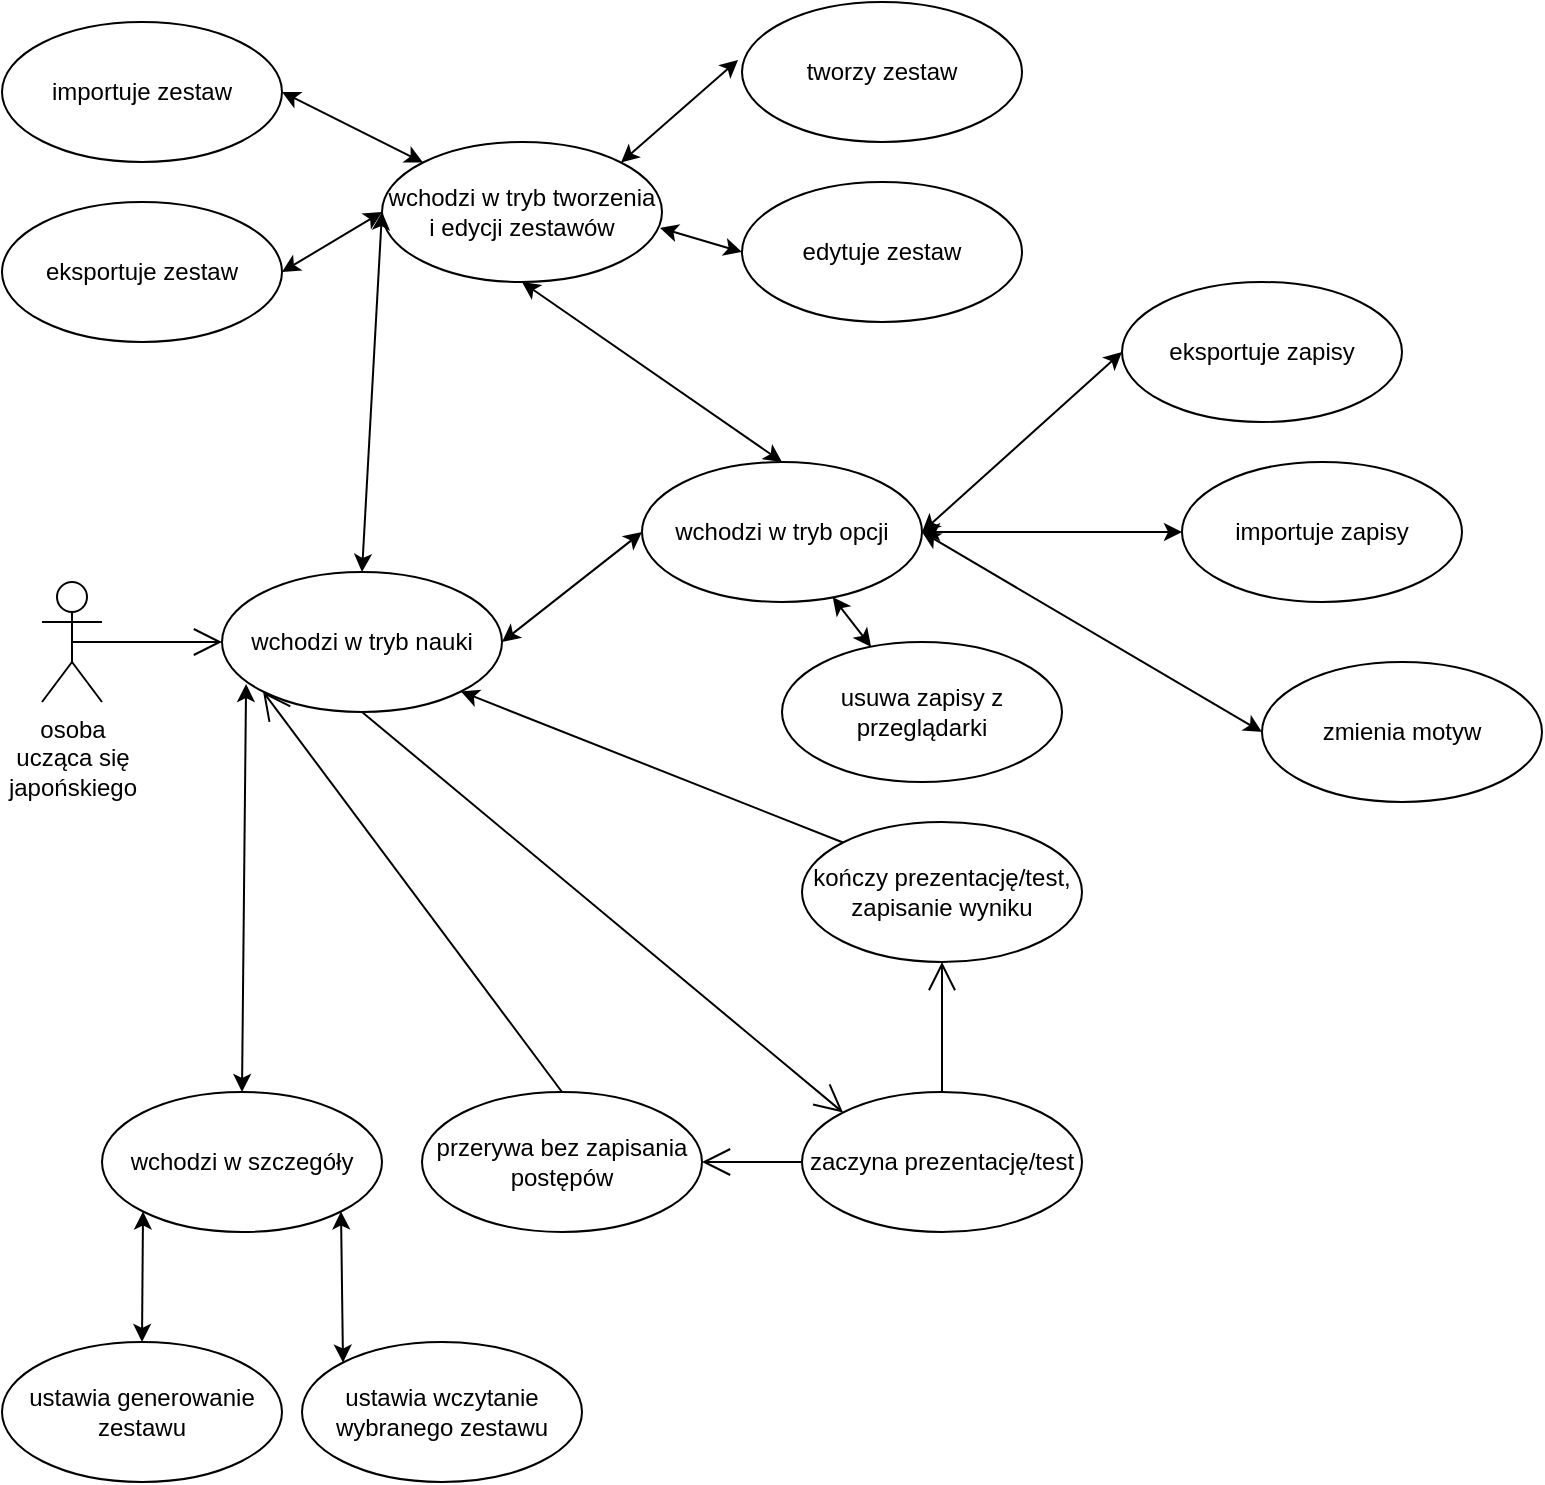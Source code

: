 <mxfile version="13.6.6" type="device"><diagram id="kh81_xtbPynw8AevesPh" name="Page-1"><mxGraphModel dx="1422" dy="791" grid="1" gridSize="10" guides="1" tooltips="1" connect="1" arrows="1" fold="1" page="1" pageScale="1" pageWidth="827" pageHeight="1169" math="0" shadow="0"><root><mxCell id="0"/><mxCell id="1" parent="0"/><mxCell id="7jMAkGjIqNAk3ZrKglEQ-1" value="&lt;div&gt;osoba&lt;br&gt;&lt;/div&gt;&lt;div&gt;ucząca się&lt;br&gt;&lt;/div&gt;&lt;div&gt;japońskiego&lt;/div&gt;" style="shape=umlActor;verticalLabelPosition=bottom;verticalAlign=top;html=1;" vertex="1" parent="1"><mxGeometry x="40" y="330" width="30" height="60" as="geometry"/></mxCell><mxCell id="7jMAkGjIqNAk3ZrKglEQ-2" value="wchodzi w tryb nauki" style="ellipse;whiteSpace=wrap;html=1;" vertex="1" parent="1"><mxGeometry x="130" y="325" width="140" height="70" as="geometry"/></mxCell><mxCell id="7jMAkGjIqNAk3ZrKglEQ-3" value="wchodzi w tryb opcji" style="ellipse;whiteSpace=wrap;html=1;" vertex="1" parent="1"><mxGeometry x="340" y="270" width="140" height="70" as="geometry"/></mxCell><mxCell id="7jMAkGjIqNAk3ZrKglEQ-4" value="wchodzi w tryb tworzenia i edycji zestawów" style="ellipse;whiteSpace=wrap;html=1;" vertex="1" parent="1"><mxGeometry x="210" y="110" width="140" height="70" as="geometry"/></mxCell><mxCell id="7jMAkGjIqNAk3ZrKglEQ-8" value="" style="endArrow=open;endFill=1;endSize=12;html=1;exitX=0.5;exitY=0.5;exitDx=0;exitDy=0;exitPerimeter=0;entryX=0;entryY=0.5;entryDx=0;entryDy=0;" edge="1" parent="1" source="7jMAkGjIqNAk3ZrKglEQ-1" target="7jMAkGjIqNAk3ZrKglEQ-2"><mxGeometry width="160" relative="1" as="geometry"><mxPoint x="90" y="330" as="sourcePoint"/><mxPoint x="250" y="330" as="targetPoint"/></mxGeometry></mxCell><mxCell id="7jMAkGjIqNAk3ZrKglEQ-12" value="" style="endArrow=open;endFill=1;endSize=12;html=1;exitX=0.5;exitY=1;exitDx=0;exitDy=0;entryX=0;entryY=0;entryDx=0;entryDy=0;" edge="1" parent="1" source="7jMAkGjIqNAk3ZrKglEQ-2" target="7jMAkGjIqNAk3ZrKglEQ-19"><mxGeometry width="160" relative="1" as="geometry"><mxPoint x="100" y="584" as="sourcePoint"/><mxPoint x="260" y="584" as="targetPoint"/></mxGeometry></mxCell><mxCell id="7jMAkGjIqNAk3ZrKglEQ-13" value="" style="endArrow=classic;startArrow=classic;html=1;exitX=1;exitY=0.5;exitDx=0;exitDy=0;entryX=0;entryY=0.5;entryDx=0;entryDy=0;" edge="1" parent="1" source="7jMAkGjIqNAk3ZrKglEQ-2" target="7jMAkGjIqNAk3ZrKglEQ-3"><mxGeometry width="50" height="50" relative="1" as="geometry"><mxPoint x="150" y="500" as="sourcePoint"/><mxPoint x="200" y="450" as="targetPoint"/></mxGeometry></mxCell><mxCell id="7jMAkGjIqNAk3ZrKglEQ-14" value="" style="endArrow=classic;startArrow=classic;html=1;exitX=0.5;exitY=0;exitDx=0;exitDy=0;entryX=0;entryY=0.5;entryDx=0;entryDy=0;" edge="1" parent="1" source="7jMAkGjIqNAk3ZrKglEQ-2" target="7jMAkGjIqNAk3ZrKglEQ-4"><mxGeometry width="50" height="50" relative="1" as="geometry"><mxPoint x="200" y="260" as="sourcePoint"/><mxPoint x="250" y="210" as="targetPoint"/></mxGeometry></mxCell><mxCell id="7jMAkGjIqNAk3ZrKglEQ-15" value="" style="endArrow=classic;startArrow=classic;html=1;entryX=0.5;entryY=1;entryDx=0;entryDy=0;exitX=0.5;exitY=0;exitDx=0;exitDy=0;" edge="1" parent="1" source="7jMAkGjIqNAk3ZrKglEQ-3" target="7jMAkGjIqNAk3ZrKglEQ-4"><mxGeometry width="50" height="50" relative="1" as="geometry"><mxPoint x="190" y="570" as="sourcePoint"/><mxPoint x="240" y="520" as="targetPoint"/></mxGeometry></mxCell><mxCell id="7jMAkGjIqNAk3ZrKglEQ-19" value="zaczyna prezentację/test" style="ellipse;whiteSpace=wrap;html=1;" vertex="1" parent="1"><mxGeometry x="420" y="585" width="140" height="70" as="geometry"/></mxCell><mxCell id="7jMAkGjIqNAk3ZrKglEQ-20" value="wchodzi w szczegóły" style="ellipse;whiteSpace=wrap;html=1;" vertex="1" parent="1"><mxGeometry x="70" y="585" width="140" height="70" as="geometry"/></mxCell><mxCell id="7jMAkGjIqNAk3ZrKglEQ-21" value="ustawia generowanie zestawu" style="ellipse;whiteSpace=wrap;html=1;" vertex="1" parent="1"><mxGeometry x="20" y="710" width="140" height="70" as="geometry"/></mxCell><mxCell id="7jMAkGjIqNAk3ZrKglEQ-22" value="ustawia wczytanie wybranego zestawu" style="ellipse;whiteSpace=wrap;html=1;" vertex="1" parent="1"><mxGeometry x="170" y="710" width="140" height="70" as="geometry"/></mxCell><mxCell id="7jMAkGjIqNAk3ZrKglEQ-25" value="" style="endArrow=classic;startArrow=classic;html=1;entryX=0.086;entryY=0.8;entryDx=0;entryDy=0;entryPerimeter=0;exitX=0.5;exitY=0;exitDx=0;exitDy=0;" edge="1" parent="1" source="7jMAkGjIqNAk3ZrKglEQ-20" target="7jMAkGjIqNAk3ZrKglEQ-2"><mxGeometry width="50" height="50" relative="1" as="geometry"><mxPoint x="60" y="540" as="sourcePoint"/><mxPoint x="110" y="490" as="targetPoint"/></mxGeometry></mxCell><mxCell id="7jMAkGjIqNAk3ZrKglEQ-26" value="" style="endArrow=classic;startArrow=classic;html=1;entryX=0;entryY=1;entryDx=0;entryDy=0;exitX=0.5;exitY=0;exitDx=0;exitDy=0;" edge="1" parent="1" source="7jMAkGjIqNAk3ZrKglEQ-21" target="7jMAkGjIqNAk3ZrKglEQ-20"><mxGeometry width="50" height="50" relative="1" as="geometry"><mxPoint x="70" y="720" as="sourcePoint"/><mxPoint x="120" y="670" as="targetPoint"/></mxGeometry></mxCell><mxCell id="7jMAkGjIqNAk3ZrKglEQ-27" value="" style="endArrow=classic;startArrow=classic;html=1;entryX=1;entryY=1;entryDx=0;entryDy=0;exitX=0;exitY=0;exitDx=0;exitDy=0;" edge="1" parent="1" source="7jMAkGjIqNAk3ZrKglEQ-22" target="7jMAkGjIqNAk3ZrKglEQ-20"><mxGeometry width="50" height="50" relative="1" as="geometry"><mxPoint x="260" y="750" as="sourcePoint"/><mxPoint x="290" y="670" as="targetPoint"/></mxGeometry></mxCell><mxCell id="7jMAkGjIqNAk3ZrKglEQ-28" value="przerywa bez zapisania postępów" style="ellipse;whiteSpace=wrap;html=1;" vertex="1" parent="1"><mxGeometry x="230" y="585" width="140" height="70" as="geometry"/></mxCell><mxCell id="7jMAkGjIqNAk3ZrKglEQ-29" value="" style="endArrow=open;endFill=1;endSize=12;html=1;exitX=0;exitY=0.5;exitDx=0;exitDy=0;entryX=1;entryY=0.5;entryDx=0;entryDy=0;" edge="1" parent="1" source="7jMAkGjIqNAk3ZrKglEQ-19" target="7jMAkGjIqNAk3ZrKglEQ-28"><mxGeometry width="160" relative="1" as="geometry"><mxPoint x="380" y="690" as="sourcePoint"/><mxPoint x="540" y="690" as="targetPoint"/></mxGeometry></mxCell><mxCell id="7jMAkGjIqNAk3ZrKglEQ-30" value="" style="endArrow=open;endFill=1;endSize=12;html=1;exitX=0.5;exitY=0;exitDx=0;exitDy=0;entryX=0;entryY=1;entryDx=0;entryDy=0;" edge="1" parent="1" source="7jMAkGjIqNAk3ZrKglEQ-28" target="7jMAkGjIqNAk3ZrKglEQ-2"><mxGeometry width="160" relative="1" as="geometry"><mxPoint x="180" y="520" as="sourcePoint"/><mxPoint x="340" y="520" as="targetPoint"/></mxGeometry></mxCell><mxCell id="7jMAkGjIqNAk3ZrKglEQ-31" value="kończy prezentację/test, zapisanie wyniku" style="ellipse;whiteSpace=wrap;html=1;" vertex="1" parent="1"><mxGeometry x="420" y="450" width="140" height="70" as="geometry"/></mxCell><mxCell id="7jMAkGjIqNAk3ZrKglEQ-32" value="" style="endArrow=open;endFill=1;endSize=12;html=1;exitX=0.5;exitY=0;exitDx=0;exitDy=0;entryX=0.5;entryY=1;entryDx=0;entryDy=0;" edge="1" parent="1" source="7jMAkGjIqNAk3ZrKglEQ-19" target="7jMAkGjIqNAk3ZrKglEQ-31"><mxGeometry width="160" relative="1" as="geometry"><mxPoint x="370" y="680" as="sourcePoint"/><mxPoint x="530" y="680" as="targetPoint"/></mxGeometry></mxCell><mxCell id="7jMAkGjIqNAk3ZrKglEQ-33" value="" style="endArrow=classic;html=1;entryX=1;entryY=1;entryDx=0;entryDy=0;exitX=0;exitY=0;exitDx=0;exitDy=0;" edge="1" parent="1" source="7jMAkGjIqNAk3ZrKglEQ-31" target="7jMAkGjIqNAk3ZrKglEQ-2"><mxGeometry width="50" height="50" relative="1" as="geometry"><mxPoint x="400" y="720" as="sourcePoint"/><mxPoint x="450" y="670" as="targetPoint"/></mxGeometry></mxCell><mxCell id="7jMAkGjIqNAk3ZrKglEQ-34" value="zmienia motyw" style="ellipse;whiteSpace=wrap;html=1;" vertex="1" parent="1"><mxGeometry x="650" y="370" width="140" height="70" as="geometry"/></mxCell><mxCell id="7jMAkGjIqNAk3ZrKglEQ-35" value="" style="endArrow=classic;startArrow=classic;html=1;exitX=1;exitY=0.5;exitDx=0;exitDy=0;entryX=0;entryY=0.5;entryDx=0;entryDy=0;" edge="1" parent="1" source="7jMAkGjIqNAk3ZrKglEQ-3" target="7jMAkGjIqNAk3ZrKglEQ-34"><mxGeometry width="50" height="50" relative="1" as="geometry"><mxPoint x="510" y="390" as="sourcePoint"/><mxPoint x="560" y="340" as="targetPoint"/></mxGeometry></mxCell><mxCell id="7jMAkGjIqNAk3ZrKglEQ-36" value="tworzy zestaw" style="ellipse;whiteSpace=wrap;html=1;" vertex="1" parent="1"><mxGeometry x="390" y="40" width="140" height="70" as="geometry"/></mxCell><mxCell id="7jMAkGjIqNAk3ZrKglEQ-37" value="edytuje zestaw" style="ellipse;whiteSpace=wrap;html=1;" vertex="1" parent="1"><mxGeometry x="390" y="130" width="140" height="70" as="geometry"/></mxCell><mxCell id="7jMAkGjIqNAk3ZrKglEQ-38" value="importuje zestaw" style="ellipse;whiteSpace=wrap;html=1;" vertex="1" parent="1"><mxGeometry x="20" y="50" width="140" height="70" as="geometry"/></mxCell><mxCell id="7jMAkGjIqNAk3ZrKglEQ-39" value="eksportuje zestaw" style="ellipse;whiteSpace=wrap;html=1;" vertex="1" parent="1"><mxGeometry x="20" y="140" width="140" height="70" as="geometry"/></mxCell><mxCell id="7jMAkGjIqNAk3ZrKglEQ-40" value="usuwa zapisy z przeglądarki" style="ellipse;whiteSpace=wrap;html=1;" vertex="1" parent="1"><mxGeometry x="410" y="360" width="140" height="70" as="geometry"/></mxCell><mxCell id="7jMAkGjIqNAk3ZrKglEQ-41" value="eksportuje zapisy" style="ellipse;whiteSpace=wrap;html=1;" vertex="1" parent="1"><mxGeometry x="580" y="180" width="140" height="70" as="geometry"/></mxCell><mxCell id="7jMAkGjIqNAk3ZrKglEQ-42" value="importuje zapisy" style="ellipse;whiteSpace=wrap;html=1;" vertex="1" parent="1"><mxGeometry x="610" y="270" width="140" height="70" as="geometry"/></mxCell><mxCell id="7jMAkGjIqNAk3ZrKglEQ-43" value="" style="endArrow=classic;startArrow=classic;html=1;entryX=0;entryY=0.5;entryDx=0;entryDy=0;exitX=1;exitY=0.5;exitDx=0;exitDy=0;" edge="1" parent="1" source="7jMAkGjIqNAk3ZrKglEQ-39" target="7jMAkGjIqNAk3ZrKglEQ-4"><mxGeometry width="50" height="50" relative="1" as="geometry"><mxPoint x="120" y="280" as="sourcePoint"/><mxPoint x="170" y="230" as="targetPoint"/></mxGeometry></mxCell><mxCell id="7jMAkGjIqNAk3ZrKglEQ-44" value="" style="endArrow=classic;startArrow=classic;html=1;exitX=1;exitY=0.5;exitDx=0;exitDy=0;" edge="1" parent="1" source="7jMAkGjIqNAk3ZrKglEQ-38" target="7jMAkGjIqNAk3ZrKglEQ-4"><mxGeometry width="50" height="50" relative="1" as="geometry"><mxPoint x="170" y="90" as="sourcePoint"/><mxPoint x="220" y="40" as="targetPoint"/></mxGeometry></mxCell><mxCell id="7jMAkGjIqNAk3ZrKglEQ-46" value="" style="endArrow=classic;startArrow=classic;html=1;exitX=1;exitY=0;exitDx=0;exitDy=0;entryX=-0.014;entryY=0.414;entryDx=0;entryDy=0;entryPerimeter=0;" edge="1" parent="1" source="7jMAkGjIqNAk3ZrKglEQ-4" target="7jMAkGjIqNAk3ZrKglEQ-36"><mxGeometry width="50" height="50" relative="1" as="geometry"><mxPoint x="260" y="100" as="sourcePoint"/><mxPoint x="310" y="50" as="targetPoint"/></mxGeometry></mxCell><mxCell id="7jMAkGjIqNAk3ZrKglEQ-47" value="" style="endArrow=classic;startArrow=classic;html=1;exitX=0.993;exitY=0.614;exitDx=0;exitDy=0;exitPerimeter=0;entryX=0;entryY=0.5;entryDx=0;entryDy=0;" edge="1" parent="1" source="7jMAkGjIqNAk3ZrKglEQ-4" target="7jMAkGjIqNAk3ZrKglEQ-37"><mxGeometry width="50" height="50" relative="1" as="geometry"><mxPoint x="240" y="100" as="sourcePoint"/><mxPoint x="290" y="50" as="targetPoint"/></mxGeometry></mxCell><mxCell id="7jMAkGjIqNAk3ZrKglEQ-48" value="" style="endArrow=classic;startArrow=classic;html=1;entryX=0;entryY=0.5;entryDx=0;entryDy=0;exitX=1;exitY=0.5;exitDx=0;exitDy=0;" edge="1" parent="1" source="7jMAkGjIqNAk3ZrKglEQ-3" target="7jMAkGjIqNAk3ZrKglEQ-42"><mxGeometry width="50" height="50" relative="1" as="geometry"><mxPoint x="260" y="290" as="sourcePoint"/><mxPoint x="310" y="240" as="targetPoint"/></mxGeometry></mxCell><mxCell id="7jMAkGjIqNAk3ZrKglEQ-49" value="" style="endArrow=classic;startArrow=classic;html=1;entryX=0;entryY=0.5;entryDx=0;entryDy=0;exitX=1;exitY=0.5;exitDx=0;exitDy=0;" edge="1" parent="1" source="7jMAkGjIqNAk3ZrKglEQ-3" target="7jMAkGjIqNAk3ZrKglEQ-41"><mxGeometry width="50" height="50" relative="1" as="geometry"><mxPoint x="250" y="310" as="sourcePoint"/><mxPoint x="300" y="260" as="targetPoint"/></mxGeometry></mxCell><mxCell id="7jMAkGjIqNAk3ZrKglEQ-50" value="" style="endArrow=classic;startArrow=classic;html=1;" edge="1" parent="1" source="7jMAkGjIqNAk3ZrKglEQ-40" target="7jMAkGjIqNAk3ZrKglEQ-3"><mxGeometry width="50" height="50" relative="1" as="geometry"><mxPoint x="360" y="420" as="sourcePoint"/><mxPoint x="410" y="370" as="targetPoint"/></mxGeometry></mxCell></root></mxGraphModel></diagram></mxfile>